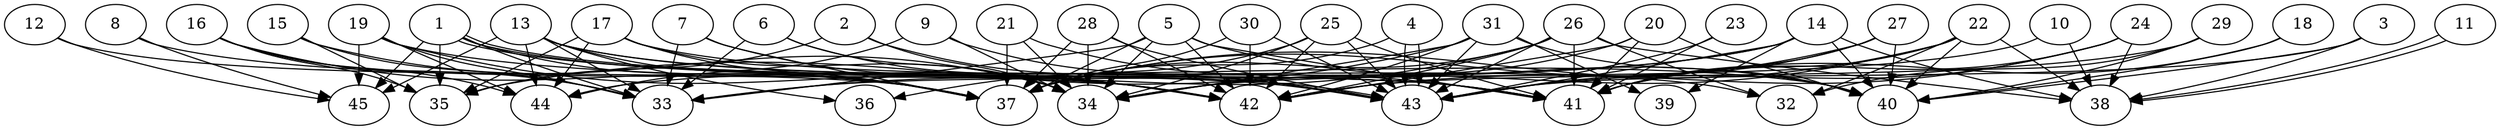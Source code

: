 // DAG automatically generated by daggen at Thu Oct  3 14:07:25 2019
// ./daggen --dot -n 45 --ccr 0.3 --fat 0.9 --regular 0.9 --density 0.6 --mindata 5242880 --maxdata 52428800 
digraph G {
  1 [size="167137280", alpha="0.08", expect_size="50141184"] 
  1 -> 33 [size ="50141184"]
  1 -> 35 [size ="50141184"]
  1 -> 37 [size ="50141184"]
  1 -> 41 [size ="50141184"]
  1 -> 43 [size ="50141184"]
  1 -> 43 [size ="50141184"]
  1 -> 45 [size ="50141184"]
  2 [size="32617813", alpha="0.16", expect_size="9785344"] 
  2 -> 34 [size ="9785344"]
  2 -> 35 [size ="9785344"]
  2 -> 43 [size ="9785344"]
  3 [size="125453653", alpha="0.08", expect_size="37636096"] 
  3 -> 38 [size ="37636096"]
  3 -> 40 [size ="37636096"]
  3 -> 43 [size ="37636096"]
  4 [size="75520000", alpha="0.08", expect_size="22656000"] 
  4 -> 37 [size ="22656000"]
  4 -> 43 [size ="22656000"]
  4 -> 43 [size ="22656000"]
  5 [size="74864640", alpha="0.11", expect_size="22459392"] 
  5 -> 33 [size ="22459392"]
  5 -> 34 [size ="22459392"]
  5 -> 37 [size ="22459392"]
  5 -> 40 [size ="22459392"]
  5 -> 41 [size ="22459392"]
  5 -> 42 [size ="22459392"]
  6 [size="53012480", alpha="0.06", expect_size="15903744"] 
  6 -> 33 [size ="15903744"]
  6 -> 34 [size ="15903744"]
  6 -> 42 [size ="15903744"]
  7 [size="74417493", alpha="0.00", expect_size="22325248"] 
  7 -> 33 [size ="22325248"]
  7 -> 37 [size ="22325248"]
  7 -> 42 [size ="22325248"]
  8 [size="74714453", alpha="0.01", expect_size="22414336"] 
  8 -> 42 [size ="22414336"]
  8 -> 45 [size ="22414336"]
  9 [size="122306560", alpha="0.12", expect_size="36691968"] 
  9 -> 34 [size ="36691968"]
  9 -> 43 [size ="36691968"]
  9 -> 44 [size ="36691968"]
  10 [size="81179307", alpha="0.09", expect_size="24353792"] 
  10 -> 34 [size ="24353792"]
  10 -> 38 [size ="24353792"]
  11 [size="145483093", alpha="0.00", expect_size="43644928"] 
  11 -> 38 [size ="43644928"]
  11 -> 38 [size ="43644928"]
  12 [size="49189547", alpha="0.01", expect_size="14756864"] 
  12 -> 37 [size ="14756864"]
  12 -> 45 [size ="14756864"]
  13 [size="21312853", alpha="0.04", expect_size="6393856"] 
  13 -> 33 [size ="6393856"]
  13 -> 36 [size ="6393856"]
  13 -> 37 [size ="6393856"]
  13 -> 40 [size ="6393856"]
  13 -> 41 [size ="6393856"]
  13 -> 44 [size ="6393856"]
  13 -> 45 [size ="6393856"]
  14 [size="84589227", alpha="0.14", expect_size="25376768"] 
  14 -> 33 [size ="25376768"]
  14 -> 38 [size ="25376768"]
  14 -> 39 [size ="25376768"]
  14 -> 40 [size ="25376768"]
  14 -> 43 [size ="25376768"]
  14 -> 44 [size ="25376768"]
  15 [size="145684480", alpha="0.17", expect_size="43705344"] 
  15 -> 33 [size ="43705344"]
  15 -> 34 [size ="43705344"]
  15 -> 35 [size ="43705344"]
  16 [size="73707520", alpha="0.07", expect_size="22112256"] 
  16 -> 33 [size ="22112256"]
  16 -> 35 [size ="22112256"]
  16 -> 37 [size ="22112256"]
  16 -> 44 [size ="22112256"]
  17 [size="120552107", alpha="0.02", expect_size="36165632"] 
  17 -> 32 [size ="36165632"]
  17 -> 34 [size ="36165632"]
  17 -> 35 [size ="36165632"]
  17 -> 37 [size ="36165632"]
  17 -> 44 [size ="36165632"]
  18 [size="123480747", alpha="0.04", expect_size="37044224"] 
  18 -> 40 [size ="37044224"]
  18 -> 41 [size ="37044224"]
  19 [size="128416427", alpha="0.06", expect_size="38524928"] 
  19 -> 33 [size ="38524928"]
  19 -> 41 [size ="38524928"]
  19 -> 42 [size ="38524928"]
  19 -> 44 [size ="38524928"]
  19 -> 45 [size ="38524928"]
  20 [size="69242880", alpha="0.03", expect_size="20772864"] 
  20 -> 34 [size ="20772864"]
  20 -> 40 [size ="20772864"]
  20 -> 41 [size ="20772864"]
  20 -> 42 [size ="20772864"]
  21 [size="139417600", alpha="0.20", expect_size="41825280"] 
  21 -> 34 [size ="41825280"]
  21 -> 37 [size ="41825280"]
  21 -> 41 [size ="41825280"]
  22 [size="142677333", alpha="0.18", expect_size="42803200"] 
  22 -> 32 [size ="42803200"]
  22 -> 34 [size ="42803200"]
  22 -> 37 [size ="42803200"]
  22 -> 38 [size ="42803200"]
  22 -> 40 [size ="42803200"]
  22 -> 41 [size ="42803200"]
  23 [size="150944427", alpha="0.09", expect_size="45283328"] 
  23 -> 41 [size ="45283328"]
  23 -> 43 [size ="45283328"]
  24 [size="24193707", alpha="0.08", expect_size="7258112"] 
  24 -> 38 [size ="7258112"]
  24 -> 41 [size ="7258112"]
  24 -> 42 [size ="7258112"]
  24 -> 43 [size ="7258112"]
  25 [size="133591040", alpha="0.15", expect_size="40077312"] 
  25 -> 34 [size ="40077312"]
  25 -> 36 [size ="40077312"]
  25 -> 41 [size ="40077312"]
  25 -> 42 [size ="40077312"]
  25 -> 43 [size ="40077312"]
  26 [size="110489600", alpha="0.06", expect_size="33146880"] 
  26 -> 32 [size ="33146880"]
  26 -> 33 [size ="33146880"]
  26 -> 37 [size ="33146880"]
  26 -> 38 [size ="33146880"]
  26 -> 41 [size ="33146880"]
  26 -> 42 [size ="33146880"]
  26 -> 43 [size ="33146880"]
  27 [size="169338880", alpha="0.04", expect_size="50801664"] 
  27 -> 37 [size ="50801664"]
  27 -> 40 [size ="50801664"]
  27 -> 41 [size ="50801664"]
  27 -> 43 [size ="50801664"]
  28 [size="30204587", alpha="0.09", expect_size="9061376"] 
  28 -> 34 [size ="9061376"]
  28 -> 37 [size ="9061376"]
  28 -> 42 [size ="9061376"]
  28 -> 43 [size ="9061376"]
  29 [size="64983040", alpha="0.08", expect_size="19494912"] 
  29 -> 32 [size ="19494912"]
  29 -> 40 [size ="19494912"]
  29 -> 42 [size ="19494912"]
  30 [size="114824533", alpha="0.15", expect_size="34447360"] 
  30 -> 37 [size ="34447360"]
  30 -> 42 [size ="34447360"]
  30 -> 43 [size ="34447360"]
  31 [size="141612373", alpha="0.18", expect_size="42483712"] 
  31 -> 34 [size ="42483712"]
  31 -> 35 [size ="42483712"]
  31 -> 39 [size ="42483712"]
  31 -> 40 [size ="42483712"]
  31 -> 42 [size ="42483712"]
  31 -> 43 [size ="42483712"]
  32 [size="137724587", alpha="0.06", expect_size="41317376"] 
  33 [size="118302720", alpha="0.13", expect_size="35490816"] 
  34 [size="34044587", alpha="0.10", expect_size="10213376"] 
  35 [size="100276907", alpha="0.02", expect_size="30083072"] 
  36 [size="59818667", alpha="0.02", expect_size="17945600"] 
  37 [size="105495893", alpha="0.15", expect_size="31648768"] 
  38 [size="136963413", alpha="0.01", expect_size="41089024"] 
  39 [size="54173013", alpha="0.01", expect_size="16251904"] 
  40 [size="119248213", alpha="0.08", expect_size="35774464"] 
  41 [size="81319253", alpha="0.11", expect_size="24395776"] 
  42 [size="68396373", alpha="0.09", expect_size="20518912"] 
  43 [size="112189440", alpha="0.04", expect_size="33656832"] 
  44 [size="59255467", alpha="0.01", expect_size="17776640"] 
  45 [size="133990400", alpha="0.12", expect_size="40197120"] 
}
